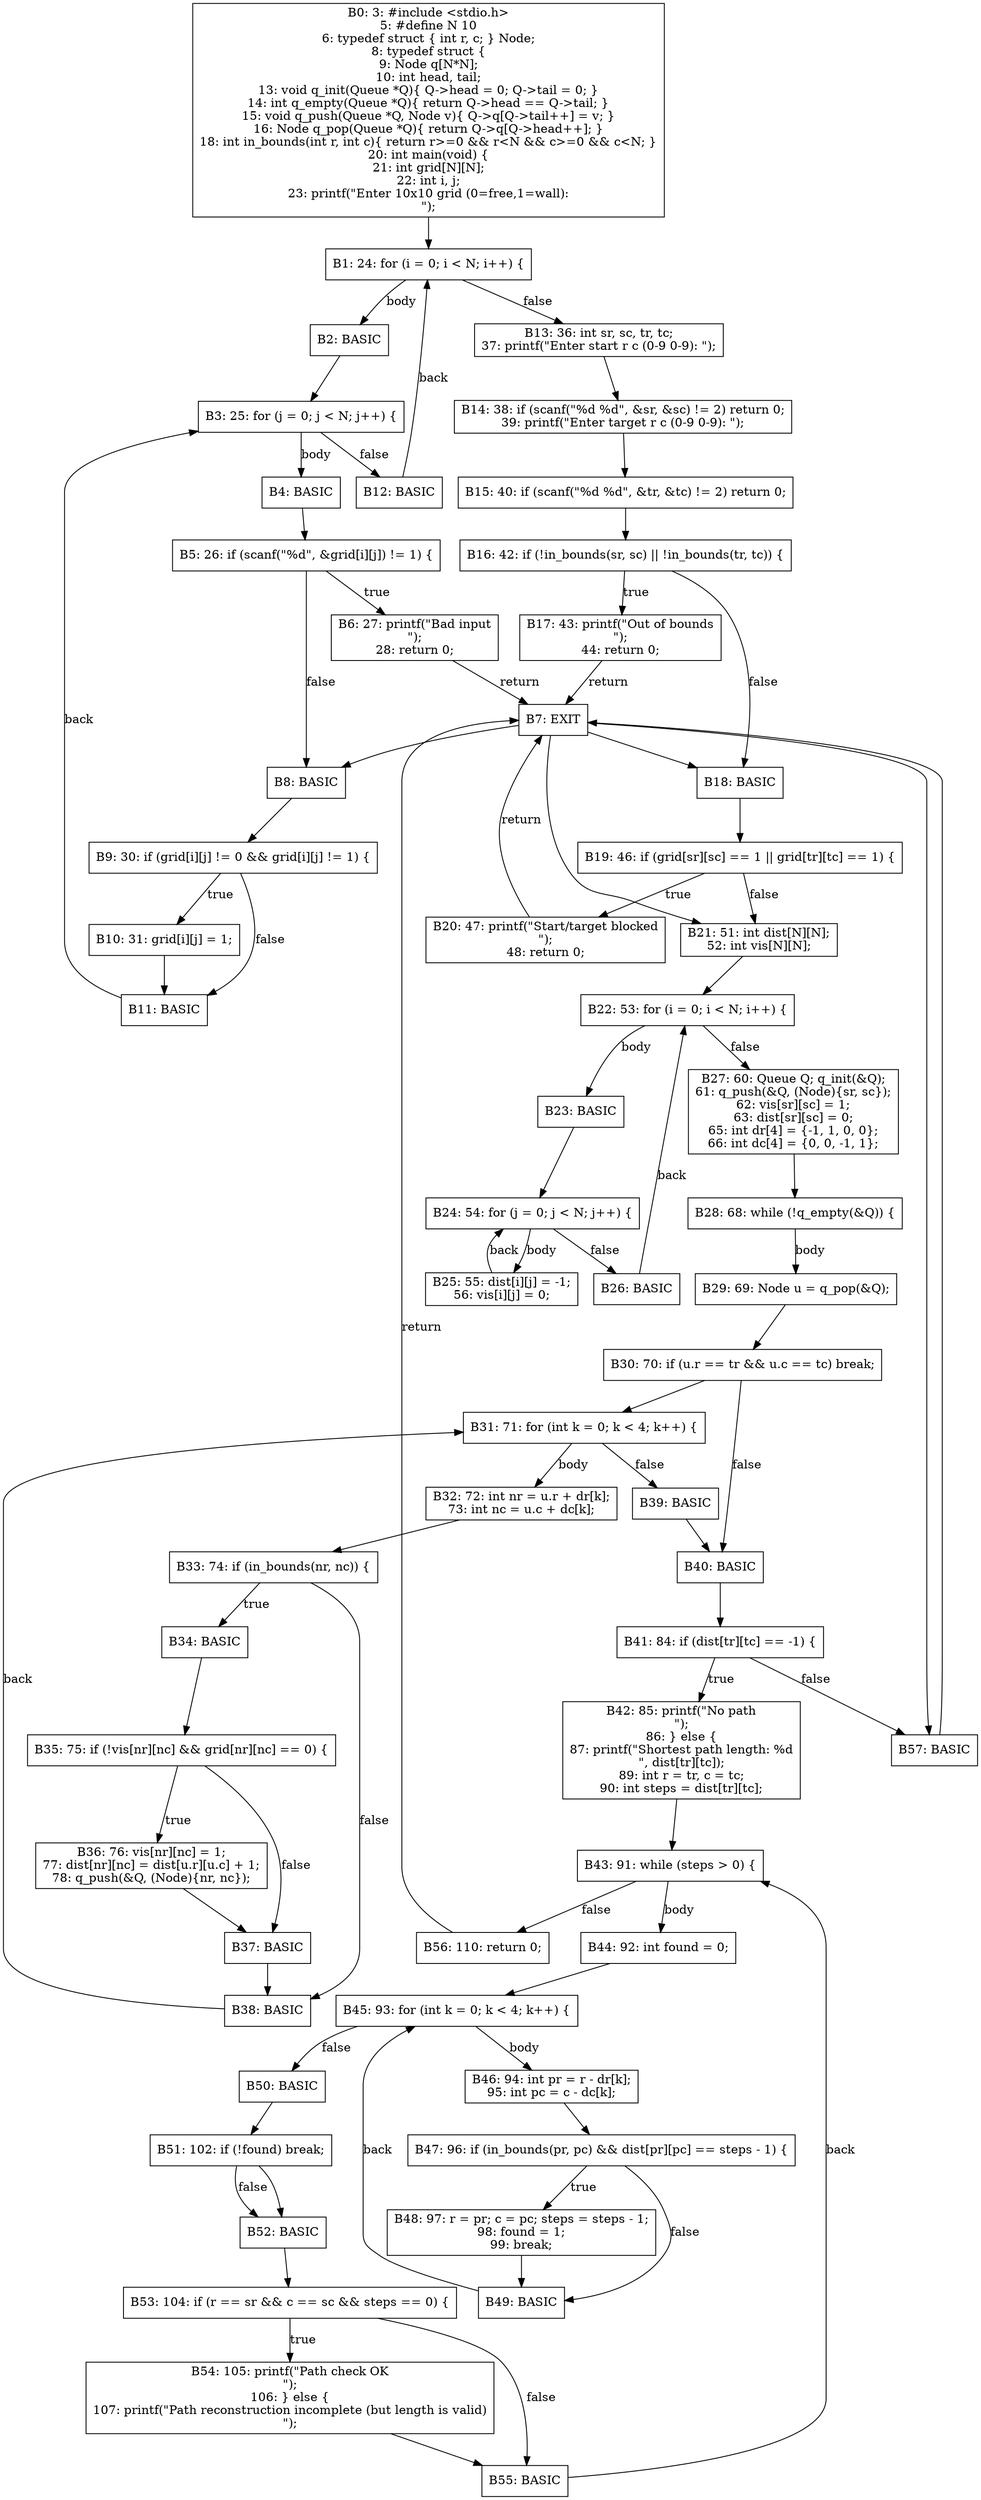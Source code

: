 digraph CFG {
  node [shape=box];
  B0 [label="B0: 3: #include <stdio.h>\n5: #define N 10\n6: typedef struct { int r, c; } Node;\n8: typedef struct {\n9: Node q[N*N];\n10: int head, tail;\n13: void q_init(Queue *Q){ Q->head = 0; Q->tail = 0; }\n14: int q_empty(Queue *Q){ return Q->head == Q->tail; }\n15: void q_push(Queue *Q, Node v){ Q->q[Q->tail++] = v; }\n16: Node q_pop(Queue *Q){ return Q->q[Q->head++]; }\n18: int in_bounds(int r, int c){ return r>=0 && r<N && c>=0 && c<N; }\n20: int main(void) {\n21: int grid[N][N];\n22: int i, j;\n23: printf(\"Enter 10x10 grid (0=free,1=wall):\n\");"];
  B1 [label="B1: 24: for (i = 0; i < N; i++) {"];
  B2 [label="B2: BASIC"];
  B3 [label="B3: 25: for (j = 0; j < N; j++) {"];
  B4 [label="B4: BASIC"];
  B5 [label="B5: 26: if (scanf(\"%d\", &grid[i][j]) != 1) {"];
  B6 [label="B6: 27: printf(\"Bad input\n\");\n28: return 0;"];
  B7 [label="B7: EXIT"];
  B8 [label="B8: BASIC"];
  B9 [label="B9: 30: if (grid[i][j] != 0 && grid[i][j] != 1) {"];
  B10 [label="B10: 31: grid[i][j] = 1;"];
  B11 [label="B11: BASIC"];
  B12 [label="B12: BASIC"];
  B13 [label="B13: 36: int sr, sc, tr, tc;\n37: printf(\"Enter start r c (0-9 0-9): \");"];
  B14 [label="B14: 38: if (scanf(\"%d %d\", &sr, &sc) != 2) return 0;\n39: printf(\"Enter target r c (0-9 0-9): \");"];
  B15 [label="B15: 40: if (scanf(\"%d %d\", &tr, &tc) != 2) return 0;"];
  B16 [label="B16: 42: if (!in_bounds(sr, sc) || !in_bounds(tr, tc)) {"];
  B17 [label="B17: 43: printf(\"Out of bounds\n\");\n44: return 0;"];
  B18 [label="B18: BASIC"];
  B19 [label="B19: 46: if (grid[sr][sc] == 1 || grid[tr][tc] == 1) {"];
  B20 [label="B20: 47: printf(\"Start/target blocked\n\");\n48: return 0;"];
  B21 [label="B21: 51: int dist[N][N];\n52: int vis[N][N];"];
  B22 [label="B22: 53: for (i = 0; i < N; i++) {"];
  B23 [label="B23: BASIC"];
  B24 [label="B24: 54: for (j = 0; j < N; j++) {"];
  B25 [label="B25: 55: dist[i][j] = -1;\n56: vis[i][j] = 0;"];
  B26 [label="B26: BASIC"];
  B27 [label="B27: 60: Queue Q; q_init(&Q);\n61: q_push(&Q, (Node){sr, sc});\n62: vis[sr][sc] = 1;\n63: dist[sr][sc] = 0;\n65: int dr[4] = {-1, 1, 0, 0};\n66: int dc[4] = {0, 0, -1, 1};"];
  B28 [label="B28: 68: while (!q_empty(&Q)) {"];
  B29 [label="B29: 69: Node u = q_pop(&Q);"];
  B30 [label="B30: 70: if (u.r == tr && u.c == tc) break;"];
  B31 [label="B31: 71: for (int k = 0; k < 4; k++) {"];
  B32 [label="B32: 72: int nr = u.r + dr[k];\n73: int nc = u.c + dc[k];"];
  B33 [label="B33: 74: if (in_bounds(nr, nc)) {"];
  B34 [label="B34: BASIC"];
  B35 [label="B35: 75: if (!vis[nr][nc] && grid[nr][nc] == 0) {"];
  B36 [label="B36: 76: vis[nr][nc] = 1;\n77: dist[nr][nc] = dist[u.r][u.c] + 1;\n78: q_push(&Q, (Node){nr, nc});"];
  B37 [label="B37: BASIC"];
  B38 [label="B38: BASIC"];
  B39 [label="B39: BASIC"];
  B40 [label="B40: BASIC"];
  B41 [label="B41: 84: if (dist[tr][tc] == -1) {"];
  B42 [label="B42: 85: printf(\"No path\n\");\n86: } else {\n87: printf(\"Shortest path length: %d\n\", dist[tr][tc]);\n89: int r = tr, c = tc;\n90: int steps = dist[tr][tc];"];
  B43 [label="B43: 91: while (steps > 0) {"];
  B44 [label="B44: 92: int found = 0;"];
  B45 [label="B45: 93: for (int k = 0; k < 4; k++) {"];
  B46 [label="B46: 94: int pr = r - dr[k];\n95: int pc = c - dc[k];"];
  B47 [label="B47: 96: if (in_bounds(pr, pc) && dist[pr][pc] == steps - 1) {"];
  B48 [label="B48: 97: r = pr; c = pc; steps = steps - 1;\n98: found = 1;\n99: break;"];
  B49 [label="B49: BASIC"];
  B50 [label="B50: BASIC"];
  B51 [label="B51: 102: if (!found) break;"];
  B52 [label="B52: BASIC"];
  B53 [label="B53: 104: if (r == sr && c == sc && steps == 0) {"];
  B54 [label="B54: 105: printf(\"Path check OK\n\");\n106: } else {\n107: printf(\"Path reconstruction incomplete (but length is valid)\n\");"];
  B55 [label="B55: BASIC"];
  B56 [label="B56: 110: return 0;"];
  B57 [label="B57: BASIC"];
  B0 -> B1;
  B1 -> B2 [label="body"];
  B2 -> B3;
  B3 -> B4 [label="body"];
  B4 -> B5;
  B5 -> B6 [label="true"];
  B6 -> B7 [label="return"];
  B7 -> B8;
  B5 -> B8 [label="false"];
  B8 -> B9;
  B9 -> B10 [label="true"];
  B10 -> B11;
  B9 -> B11 [label="false"];
  B11 -> B3 [label="back"];
  B3 -> B12 [label="false"];
  B12 -> B1 [label="back"];
  B1 -> B13 [label="false"];
  B13 -> B14;
  B14 -> B15;
  B15 -> B16;
  B16 -> B17 [label="true"];
  B17 -> B7 [label="return"];
  B7 -> B18;
  B16 -> B18 [label="false"];
  B18 -> B19;
  B19 -> B20 [label="true"];
  B20 -> B7 [label="return"];
  B7 -> B21;
  B19 -> B21 [label="false"];
  B21 -> B22;
  B22 -> B23 [label="body"];
  B23 -> B24;
  B24 -> B25 [label="body"];
  B25 -> B24 [label="back"];
  B24 -> B26 [label="false"];
  B26 -> B22 [label="back"];
  B22 -> B27 [label="false"];
  B27 -> B28;
  B28 -> B29 [label="body"];
  B29 -> B30;
  B30 -> B31;
  B31 -> B32 [label="body"];
  B32 -> B33;
  B33 -> B34 [label="true"];
  B34 -> B35;
  B35 -> B36 [label="true"];
  B36 -> B37;
  B35 -> B37 [label="false"];
  B37 -> B38;
  B33 -> B38 [label="false"];
  B38 -> B31 [label="back"];
  B31 -> B39 [label="false"];
  B39 -> B40;
  B30 -> B40 [label="false"];
  B40 -> B41;
  B41 -> B42 [label="true"];
  B42 -> B43;
  B43 -> B44 [label="body"];
  B44 -> B45;
  B45 -> B46 [label="body"];
  B46 -> B47;
  B47 -> B48 [label="true"];
  B48 -> B49;
  B47 -> B49 [label="false"];
  B49 -> B45 [label="back"];
  B45 -> B50 [label="false"];
  B50 -> B51;
  B51 -> B52;
  B51 -> B52 [label="false"];
  B52 -> B53;
  B53 -> B54 [label="true"];
  B54 -> B55;
  B53 -> B55 [label="false"];
  B55 -> B43 [label="back"];
  B43 -> B56 [label="false"];
  B56 -> B7 [label="return"];
  B7 -> B57;
  B41 -> B57 [label="false"];
  B57 -> B7;
}